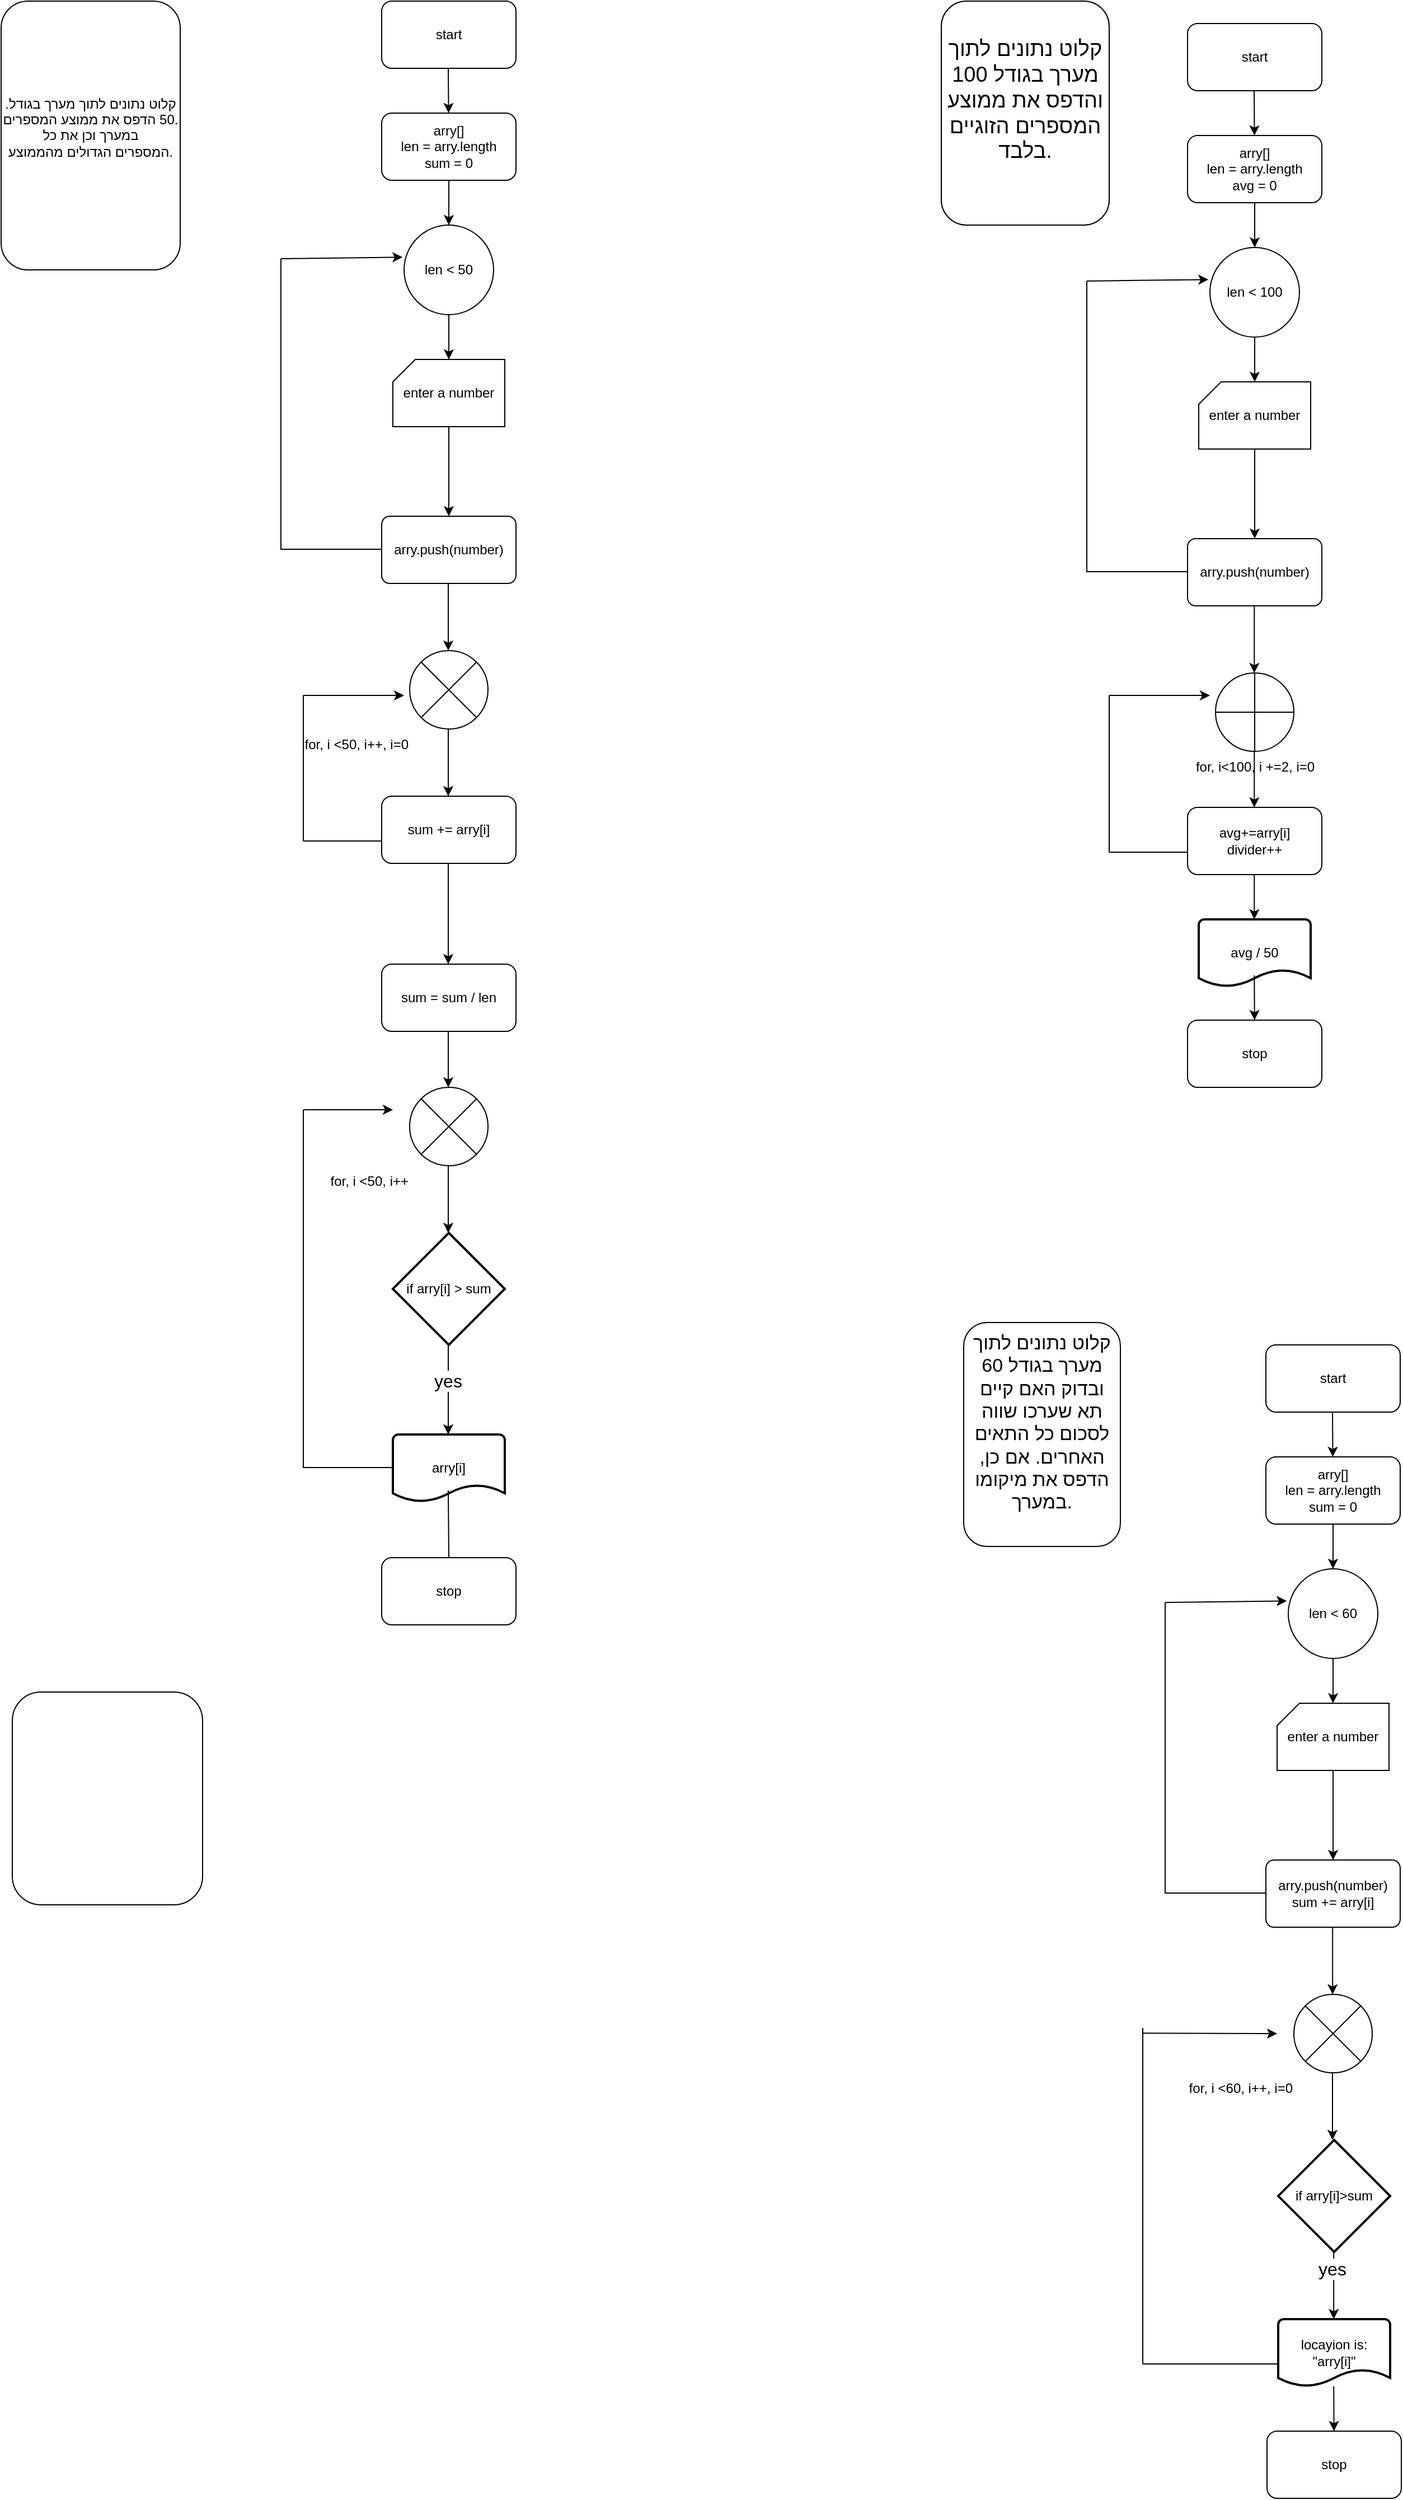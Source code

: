 <mxfile version="22.1.5" type="github">
  <diagram id="C5RBs43oDa-KdzZeNtuy" name="Page-1">
    <mxGraphModel dx="1386" dy="929" grid="1" gridSize="10" guides="1" tooltips="1" connect="1" arrows="1" fold="1" page="1" pageScale="1" pageWidth="827" pageHeight="1169" math="0" shadow="0">
      <root>
        <mxCell id="WIyWlLk6GJQsqaUBKTNV-0" />
        <mxCell id="WIyWlLk6GJQsqaUBKTNV-1" parent="WIyWlLk6GJQsqaUBKTNV-0" />
        <mxCell id="SQix-TSE2oGtdI4UCU8X-0" value="&lt;div&gt;.קלוט נתונים לתוך מערך בגודל .50 הדפס את ממוצע המספרים במערך וכן את כל&lt;/div&gt;&lt;div&gt;המספרים הגדולים מהממוצע.&lt;/div&gt;&lt;div&gt;&lt;br&gt;&lt;/div&gt;" style="rounded=1;whiteSpace=wrap;html=1;" vertex="1" parent="WIyWlLk6GJQsqaUBKTNV-1">
          <mxGeometry y="10" width="160" height="240" as="geometry" />
        </mxCell>
        <mxCell id="SQix-TSE2oGtdI4UCU8X-1" value="start" style="rounded=1;whiteSpace=wrap;html=1;" vertex="1" parent="WIyWlLk6GJQsqaUBKTNV-1">
          <mxGeometry x="340" y="10" width="120" height="60" as="geometry" />
        </mxCell>
        <mxCell id="SQix-TSE2oGtdI4UCU8X-2" value="" style="endArrow=classic;html=1;rounded=0;" edge="1" parent="WIyWlLk6GJQsqaUBKTNV-1" target="SQix-TSE2oGtdI4UCU8X-3">
          <mxGeometry width="50" height="50" relative="1" as="geometry">
            <mxPoint x="399.5" y="70" as="sourcePoint" />
            <mxPoint x="399.5" y="130" as="targetPoint" />
          </mxGeometry>
        </mxCell>
        <mxCell id="SQix-TSE2oGtdI4UCU8X-5" value="" style="edgeStyle=orthogonalEdgeStyle;rounded=0;orthogonalLoop=1;jettySize=auto;html=1;" edge="1" parent="WIyWlLk6GJQsqaUBKTNV-1" source="SQix-TSE2oGtdI4UCU8X-3" target="SQix-TSE2oGtdI4UCU8X-4">
          <mxGeometry relative="1" as="geometry" />
        </mxCell>
        <mxCell id="SQix-TSE2oGtdI4UCU8X-3" value="arry[]&lt;br&gt;len = arry.length&lt;br&gt;sum = 0" style="rounded=1;whiteSpace=wrap;html=1;" vertex="1" parent="WIyWlLk6GJQsqaUBKTNV-1">
          <mxGeometry x="340" y="110" width="120" height="60" as="geometry" />
        </mxCell>
        <mxCell id="SQix-TSE2oGtdI4UCU8X-7" value="" style="edgeStyle=orthogonalEdgeStyle;rounded=0;orthogonalLoop=1;jettySize=auto;html=1;" edge="1" parent="WIyWlLk6GJQsqaUBKTNV-1" source="SQix-TSE2oGtdI4UCU8X-4">
          <mxGeometry relative="1" as="geometry">
            <mxPoint x="400" y="330" as="targetPoint" />
          </mxGeometry>
        </mxCell>
        <mxCell id="SQix-TSE2oGtdI4UCU8X-4" value="len &amp;lt; 50" style="ellipse;whiteSpace=wrap;html=1;rounded=1;" vertex="1" parent="WIyWlLk6GJQsqaUBKTNV-1">
          <mxGeometry x="360" y="210" width="80" height="80" as="geometry" />
        </mxCell>
        <mxCell id="SQix-TSE2oGtdI4UCU8X-10" value="" style="edgeStyle=orthogonalEdgeStyle;rounded=0;orthogonalLoop=1;jettySize=auto;html=1;" edge="1" parent="WIyWlLk6GJQsqaUBKTNV-1" source="SQix-TSE2oGtdI4UCU8X-8" target="SQix-TSE2oGtdI4UCU8X-9">
          <mxGeometry relative="1" as="geometry" />
        </mxCell>
        <mxCell id="SQix-TSE2oGtdI4UCU8X-8" value="enter a number" style="verticalLabelPosition=middle;verticalAlign=middle;html=1;shape=card;whiteSpace=wrap;size=20;arcSize=12;labelPosition=center;align=center;" vertex="1" parent="WIyWlLk6GJQsqaUBKTNV-1">
          <mxGeometry x="350" y="330" width="100" height="60" as="geometry" />
        </mxCell>
        <mxCell id="SQix-TSE2oGtdI4UCU8X-9" value="arry.push(number)" style="rounded=1;whiteSpace=wrap;html=1;arcSize=12;" vertex="1" parent="WIyWlLk6GJQsqaUBKTNV-1">
          <mxGeometry x="340" y="470" width="120" height="60" as="geometry" />
        </mxCell>
        <mxCell id="SQix-TSE2oGtdI4UCU8X-11" value="" style="endArrow=none;html=1;rounded=0;" edge="1" parent="WIyWlLk6GJQsqaUBKTNV-1">
          <mxGeometry width="50" height="50" relative="1" as="geometry">
            <mxPoint x="250" y="499.5" as="sourcePoint" />
            <mxPoint x="340" y="499.5" as="targetPoint" />
          </mxGeometry>
        </mxCell>
        <mxCell id="SQix-TSE2oGtdI4UCU8X-12" value="" style="endArrow=none;html=1;rounded=0;" edge="1" parent="WIyWlLk6GJQsqaUBKTNV-1">
          <mxGeometry width="50" height="50" relative="1" as="geometry">
            <mxPoint x="250" y="500" as="sourcePoint" />
            <mxPoint x="250" y="240" as="targetPoint" />
          </mxGeometry>
        </mxCell>
        <mxCell id="SQix-TSE2oGtdI4UCU8X-14" value="" style="endArrow=classic;html=1;rounded=0;entryX=-0.017;entryY=0.358;entryDx=0;entryDy=0;entryPerimeter=0;" edge="1" parent="WIyWlLk6GJQsqaUBKTNV-1" target="SQix-TSE2oGtdI4UCU8X-4">
          <mxGeometry width="50" height="50" relative="1" as="geometry">
            <mxPoint x="250" y="240" as="sourcePoint" />
            <mxPoint x="310" y="140" as="targetPoint" />
          </mxGeometry>
        </mxCell>
        <mxCell id="SQix-TSE2oGtdI4UCU8X-15" value="" style="endArrow=classic;html=1;rounded=0;" edge="1" parent="WIyWlLk6GJQsqaUBKTNV-1">
          <mxGeometry width="50" height="50" relative="1" as="geometry">
            <mxPoint x="399.5" y="530" as="sourcePoint" />
            <mxPoint x="399.5" y="590" as="targetPoint" />
          </mxGeometry>
        </mxCell>
        <mxCell id="SQix-TSE2oGtdI4UCU8X-16" value="for, i &amp;lt;50, i++, i=0" style="verticalLabelPosition=bottom;verticalAlign=top;html=1;shape=mxgraph.flowchart.or;labelPosition=left;align=right;" vertex="1" parent="WIyWlLk6GJQsqaUBKTNV-1">
          <mxGeometry x="365" y="590" width="70" height="70" as="geometry" />
        </mxCell>
        <mxCell id="SQix-TSE2oGtdI4UCU8X-17" value="" style="endArrow=classic;html=1;rounded=0;" edge="1" parent="WIyWlLk6GJQsqaUBKTNV-1">
          <mxGeometry width="50" height="50" relative="1" as="geometry">
            <mxPoint x="399.5" y="660" as="sourcePoint" />
            <mxPoint x="399.5" y="720" as="targetPoint" />
          </mxGeometry>
        </mxCell>
        <mxCell id="SQix-TSE2oGtdI4UCU8X-18" value="sum += arry[i]" style="rounded=1;whiteSpace=wrap;html=1;" vertex="1" parent="WIyWlLk6GJQsqaUBKTNV-1">
          <mxGeometry x="340" y="720" width="120" height="60" as="geometry" />
        </mxCell>
        <mxCell id="SQix-TSE2oGtdI4UCU8X-19" value="" style="endArrow=none;html=1;rounded=0;" edge="1" parent="WIyWlLk6GJQsqaUBKTNV-1">
          <mxGeometry width="50" height="50" relative="1" as="geometry">
            <mxPoint x="270" y="760" as="sourcePoint" />
            <mxPoint x="340" y="760" as="targetPoint" />
          </mxGeometry>
        </mxCell>
        <mxCell id="SQix-TSE2oGtdI4UCU8X-21" value="" style="endArrow=none;html=1;rounded=0;" edge="1" parent="WIyWlLk6GJQsqaUBKTNV-1">
          <mxGeometry width="50" height="50" relative="1" as="geometry">
            <mxPoint x="270" y="760" as="sourcePoint" />
            <mxPoint x="270" y="630" as="targetPoint" />
          </mxGeometry>
        </mxCell>
        <mxCell id="SQix-TSE2oGtdI4UCU8X-23" value="" style="endArrow=classic;html=1;rounded=0;" edge="1" parent="WIyWlLk6GJQsqaUBKTNV-1">
          <mxGeometry width="50" height="50" relative="1" as="geometry">
            <mxPoint x="270" y="630" as="sourcePoint" />
            <mxPoint x="360" y="630" as="targetPoint" />
          </mxGeometry>
        </mxCell>
        <mxCell id="SQix-TSE2oGtdI4UCU8X-25" value="" style="endArrow=classic;html=1;rounded=0;" edge="1" parent="WIyWlLk6GJQsqaUBKTNV-1">
          <mxGeometry width="50" height="50" relative="1" as="geometry">
            <mxPoint x="399.5" y="780" as="sourcePoint" />
            <mxPoint x="399.5" y="870" as="targetPoint" />
          </mxGeometry>
        </mxCell>
        <mxCell id="SQix-TSE2oGtdI4UCU8X-26" value="sum = sum / len" style="rounded=1;whiteSpace=wrap;html=1;" vertex="1" parent="WIyWlLk6GJQsqaUBKTNV-1">
          <mxGeometry x="340" y="870" width="120" height="60" as="geometry" />
        </mxCell>
        <mxCell id="SQix-TSE2oGtdI4UCU8X-28" value="" style="endArrow=classic;html=1;rounded=0;" edge="1" parent="WIyWlLk6GJQsqaUBKTNV-1">
          <mxGeometry width="50" height="50" relative="1" as="geometry">
            <mxPoint x="399.5" y="930" as="sourcePoint" />
            <mxPoint x="399.5" y="980" as="targetPoint" />
          </mxGeometry>
        </mxCell>
        <mxCell id="SQix-TSE2oGtdI4UCU8X-29" value="for, i &amp;lt;50, i++" style="verticalLabelPosition=bottom;verticalAlign=top;html=1;shape=mxgraph.flowchart.or;labelPosition=left;align=right;" vertex="1" parent="WIyWlLk6GJQsqaUBKTNV-1">
          <mxGeometry x="365" y="980" width="70" height="70" as="geometry" />
        </mxCell>
        <mxCell id="SQix-TSE2oGtdI4UCU8X-30" value="" style="endArrow=classic;html=1;rounded=0;" edge="1" parent="WIyWlLk6GJQsqaUBKTNV-1">
          <mxGeometry width="50" height="50" relative="1" as="geometry">
            <mxPoint x="399.5" y="1050" as="sourcePoint" />
            <mxPoint x="399.5" y="1110" as="targetPoint" />
          </mxGeometry>
        </mxCell>
        <mxCell id="SQix-TSE2oGtdI4UCU8X-31" value="if arry[i] &amp;gt; sum" style="strokeWidth=2;html=1;shape=mxgraph.flowchart.decision;whiteSpace=wrap;" vertex="1" parent="WIyWlLk6GJQsqaUBKTNV-1">
          <mxGeometry x="350" y="1110" width="100" height="100" as="geometry" />
        </mxCell>
        <mxCell id="SQix-TSE2oGtdI4UCU8X-32" value="" style="endArrow=none;html=1;rounded=0;" edge="1" parent="WIyWlLk6GJQsqaUBKTNV-1">
          <mxGeometry width="50" height="50" relative="1" as="geometry">
            <mxPoint x="270" y="1319.5" as="sourcePoint" />
            <mxPoint x="350" y="1319.5" as="targetPoint" />
          </mxGeometry>
        </mxCell>
        <mxCell id="SQix-TSE2oGtdI4UCU8X-33" value="" style="endArrow=none;html=1;rounded=0;" edge="1" parent="WIyWlLk6GJQsqaUBKTNV-1">
          <mxGeometry width="50" height="50" relative="1" as="geometry">
            <mxPoint x="270" y="1320" as="sourcePoint" />
            <mxPoint x="270" y="1000" as="targetPoint" />
          </mxGeometry>
        </mxCell>
        <mxCell id="SQix-TSE2oGtdI4UCU8X-35" value="" style="endArrow=classic;html=1;rounded=0;" edge="1" parent="WIyWlLk6GJQsqaUBKTNV-1">
          <mxGeometry width="50" height="50" relative="1" as="geometry">
            <mxPoint x="270" y="1000" as="sourcePoint" />
            <mxPoint x="350" y="1000" as="targetPoint" />
          </mxGeometry>
        </mxCell>
        <mxCell id="SQix-TSE2oGtdI4UCU8X-37" value="" style="endArrow=classic;html=1;rounded=0;" edge="1" parent="WIyWlLk6GJQsqaUBKTNV-1">
          <mxGeometry width="50" height="50" relative="1" as="geometry">
            <mxPoint x="399.5" y="1210" as="sourcePoint" />
            <mxPoint x="399.5" y="1290" as="targetPoint" />
          </mxGeometry>
        </mxCell>
        <mxCell id="SQix-TSE2oGtdI4UCU8X-38" value="yes" style="edgeLabel;html=1;align=center;verticalAlign=middle;resizable=0;points=[];fontSize=16;" vertex="1" connectable="0" parent="SQix-TSE2oGtdI4UCU8X-37">
          <mxGeometry x="-0.2" y="-1" relative="1" as="geometry">
            <mxPoint as="offset" />
          </mxGeometry>
        </mxCell>
        <mxCell id="SQix-TSE2oGtdI4UCU8X-39" value="arry[i]" style="strokeWidth=2;html=1;shape=mxgraph.flowchart.document2;whiteSpace=wrap;size=0.25;" vertex="1" parent="WIyWlLk6GJQsqaUBKTNV-1">
          <mxGeometry x="350" y="1290" width="100" height="60" as="geometry" />
        </mxCell>
        <mxCell id="SQix-TSE2oGtdI4UCU8X-40" value="" style="endArrow=none;html=1;rounded=0;" edge="1" parent="WIyWlLk6GJQsqaUBKTNV-1">
          <mxGeometry width="50" height="50" relative="1" as="geometry">
            <mxPoint x="400" y="1400" as="sourcePoint" />
            <mxPoint x="399.5" y="1340" as="targetPoint" />
          </mxGeometry>
        </mxCell>
        <mxCell id="SQix-TSE2oGtdI4UCU8X-41" value="stop" style="rounded=1;whiteSpace=wrap;html=1;" vertex="1" parent="WIyWlLk6GJQsqaUBKTNV-1">
          <mxGeometry x="340" y="1400" width="120" height="60" as="geometry" />
        </mxCell>
        <mxCell id="SQix-TSE2oGtdI4UCU8X-42" value="&lt;div style=&quot;font-size: 19px;&quot;&gt;קלוט נתונים לתוך מערך בגודל 100 והדפס את ממוצע המספרים הזוגיים בלבד.&lt;/div&gt;&lt;div style=&quot;font-size: 19px;&quot;&gt;&lt;br style=&quot;font-size: 19px;&quot;&gt;&lt;/div&gt;" style="rounded=1;whiteSpace=wrap;html=1;fontSize=19;" vertex="1" parent="WIyWlLk6GJQsqaUBKTNV-1">
          <mxGeometry x="840" y="10" width="150" height="200" as="geometry" />
        </mxCell>
        <mxCell id="SQix-TSE2oGtdI4UCU8X-43" value="start" style="rounded=1;whiteSpace=wrap;html=1;" vertex="1" parent="WIyWlLk6GJQsqaUBKTNV-1">
          <mxGeometry x="1060" y="30" width="120" height="60" as="geometry" />
        </mxCell>
        <mxCell id="SQix-TSE2oGtdI4UCU8X-44" value="" style="endArrow=classic;html=1;rounded=0;" edge="1" parent="WIyWlLk6GJQsqaUBKTNV-1" target="SQix-TSE2oGtdI4UCU8X-46">
          <mxGeometry width="50" height="50" relative="1" as="geometry">
            <mxPoint x="1119.5" y="90" as="sourcePoint" />
            <mxPoint x="1119.5" y="150" as="targetPoint" />
          </mxGeometry>
        </mxCell>
        <mxCell id="SQix-TSE2oGtdI4UCU8X-45" value="" style="edgeStyle=orthogonalEdgeStyle;rounded=0;orthogonalLoop=1;jettySize=auto;html=1;" edge="1" parent="WIyWlLk6GJQsqaUBKTNV-1" source="SQix-TSE2oGtdI4UCU8X-46" target="SQix-TSE2oGtdI4UCU8X-48">
          <mxGeometry relative="1" as="geometry" />
        </mxCell>
        <mxCell id="SQix-TSE2oGtdI4UCU8X-46" value="arry[]&lt;br&gt;len = arry.length&lt;br&gt;avg = 0" style="rounded=1;whiteSpace=wrap;html=1;" vertex="1" parent="WIyWlLk6GJQsqaUBKTNV-1">
          <mxGeometry x="1060" y="130" width="120" height="60" as="geometry" />
        </mxCell>
        <mxCell id="SQix-TSE2oGtdI4UCU8X-47" value="" style="edgeStyle=orthogonalEdgeStyle;rounded=0;orthogonalLoop=1;jettySize=auto;html=1;" edge="1" parent="WIyWlLk6GJQsqaUBKTNV-1" source="SQix-TSE2oGtdI4UCU8X-48">
          <mxGeometry relative="1" as="geometry">
            <mxPoint x="1120" y="350" as="targetPoint" />
          </mxGeometry>
        </mxCell>
        <mxCell id="SQix-TSE2oGtdI4UCU8X-48" value="len &amp;lt; 100" style="ellipse;whiteSpace=wrap;html=1;rounded=1;" vertex="1" parent="WIyWlLk6GJQsqaUBKTNV-1">
          <mxGeometry x="1080" y="230" width="80" height="80" as="geometry" />
        </mxCell>
        <mxCell id="SQix-TSE2oGtdI4UCU8X-49" value="" style="edgeStyle=orthogonalEdgeStyle;rounded=0;orthogonalLoop=1;jettySize=auto;html=1;" edge="1" parent="WIyWlLk6GJQsqaUBKTNV-1" source="SQix-TSE2oGtdI4UCU8X-50" target="SQix-TSE2oGtdI4UCU8X-51">
          <mxGeometry relative="1" as="geometry" />
        </mxCell>
        <mxCell id="SQix-TSE2oGtdI4UCU8X-50" value="enter a number" style="verticalLabelPosition=middle;verticalAlign=middle;html=1;shape=card;whiteSpace=wrap;size=20;arcSize=12;labelPosition=center;align=center;" vertex="1" parent="WIyWlLk6GJQsqaUBKTNV-1">
          <mxGeometry x="1070" y="350" width="100" height="60" as="geometry" />
        </mxCell>
        <mxCell id="SQix-TSE2oGtdI4UCU8X-51" value="arry.push(number)" style="rounded=1;whiteSpace=wrap;html=1;arcSize=12;" vertex="1" parent="WIyWlLk6GJQsqaUBKTNV-1">
          <mxGeometry x="1060" y="490" width="120" height="60" as="geometry" />
        </mxCell>
        <mxCell id="SQix-TSE2oGtdI4UCU8X-52" value="" style="endArrow=none;html=1;rounded=0;" edge="1" parent="WIyWlLk6GJQsqaUBKTNV-1">
          <mxGeometry width="50" height="50" relative="1" as="geometry">
            <mxPoint x="970" y="519.5" as="sourcePoint" />
            <mxPoint x="1060" y="519.5" as="targetPoint" />
          </mxGeometry>
        </mxCell>
        <mxCell id="SQix-TSE2oGtdI4UCU8X-53" value="" style="endArrow=none;html=1;rounded=0;" edge="1" parent="WIyWlLk6GJQsqaUBKTNV-1">
          <mxGeometry width="50" height="50" relative="1" as="geometry">
            <mxPoint x="970" y="520" as="sourcePoint" />
            <mxPoint x="970" y="260" as="targetPoint" />
          </mxGeometry>
        </mxCell>
        <mxCell id="SQix-TSE2oGtdI4UCU8X-54" value="" style="endArrow=classic;html=1;rounded=0;entryX=-0.017;entryY=0.358;entryDx=0;entryDy=0;entryPerimeter=0;" edge="1" parent="WIyWlLk6GJQsqaUBKTNV-1" target="SQix-TSE2oGtdI4UCU8X-48">
          <mxGeometry width="50" height="50" relative="1" as="geometry">
            <mxPoint x="970" y="260" as="sourcePoint" />
            <mxPoint x="1030" y="160" as="targetPoint" />
          </mxGeometry>
        </mxCell>
        <mxCell id="SQix-TSE2oGtdI4UCU8X-55" value="" style="endArrow=classic;html=1;rounded=0;" edge="1" parent="WIyWlLk6GJQsqaUBKTNV-1">
          <mxGeometry width="50" height="50" relative="1" as="geometry">
            <mxPoint x="1119.66" y="550" as="sourcePoint" />
            <mxPoint x="1119.66" y="610" as="targetPoint" />
          </mxGeometry>
        </mxCell>
        <mxCell id="SQix-TSE2oGtdI4UCU8X-56" value="for, i&amp;lt;100, i +=2, i=0" style="verticalLabelPosition=bottom;verticalAlign=top;html=1;shape=mxgraph.flowchart.summing_function;" vertex="1" parent="WIyWlLk6GJQsqaUBKTNV-1">
          <mxGeometry x="1085" y="610" width="70" height="70" as="geometry" />
        </mxCell>
        <mxCell id="SQix-TSE2oGtdI4UCU8X-57" value="" style="endArrow=classic;html=1;rounded=0;" edge="1" parent="WIyWlLk6GJQsqaUBKTNV-1">
          <mxGeometry width="50" height="50" relative="1" as="geometry">
            <mxPoint x="1119.66" y="680" as="sourcePoint" />
            <mxPoint x="1119.66" y="730" as="targetPoint" />
          </mxGeometry>
        </mxCell>
        <mxCell id="SQix-TSE2oGtdI4UCU8X-58" value="avg+=arry[i]&lt;br&gt;divider++" style="rounded=1;whiteSpace=wrap;html=1;" vertex="1" parent="WIyWlLk6GJQsqaUBKTNV-1">
          <mxGeometry x="1060" y="730" width="120" height="60" as="geometry" />
        </mxCell>
        <mxCell id="SQix-TSE2oGtdI4UCU8X-59" value="" style="endArrow=none;html=1;rounded=0;" edge="1" parent="WIyWlLk6GJQsqaUBKTNV-1">
          <mxGeometry width="50" height="50" relative="1" as="geometry">
            <mxPoint x="990" y="770" as="sourcePoint" />
            <mxPoint x="1060" y="770" as="targetPoint" />
          </mxGeometry>
        </mxCell>
        <mxCell id="SQix-TSE2oGtdI4UCU8X-60" value="" style="endArrow=none;html=1;rounded=0;" edge="1" parent="WIyWlLk6GJQsqaUBKTNV-1">
          <mxGeometry width="50" height="50" relative="1" as="geometry">
            <mxPoint x="990" y="770" as="sourcePoint" />
            <mxPoint x="990" y="630" as="targetPoint" />
          </mxGeometry>
        </mxCell>
        <mxCell id="SQix-TSE2oGtdI4UCU8X-61" value="" style="endArrow=classic;html=1;rounded=0;" edge="1" parent="WIyWlLk6GJQsqaUBKTNV-1">
          <mxGeometry width="50" height="50" relative="1" as="geometry">
            <mxPoint x="990" y="630" as="sourcePoint" />
            <mxPoint x="1080" y="630" as="targetPoint" />
          </mxGeometry>
        </mxCell>
        <mxCell id="SQix-TSE2oGtdI4UCU8X-62" value="" style="endArrow=classic;html=1;rounded=0;" edge="1" parent="WIyWlLk6GJQsqaUBKTNV-1">
          <mxGeometry width="50" height="50" relative="1" as="geometry">
            <mxPoint x="1119.66" y="790" as="sourcePoint" />
            <mxPoint x="1119.66" y="830" as="targetPoint" />
          </mxGeometry>
        </mxCell>
        <mxCell id="SQix-TSE2oGtdI4UCU8X-63" value="avg / 50" style="strokeWidth=2;html=1;shape=mxgraph.flowchart.document2;whiteSpace=wrap;size=0.25;" vertex="1" parent="WIyWlLk6GJQsqaUBKTNV-1">
          <mxGeometry x="1070" y="830" width="100" height="60" as="geometry" />
        </mxCell>
        <mxCell id="SQix-TSE2oGtdI4UCU8X-64" value="" style="endArrow=classic;html=1;rounded=0;" edge="1" parent="WIyWlLk6GJQsqaUBKTNV-1" target="SQix-TSE2oGtdI4UCU8X-65">
          <mxGeometry width="50" height="50" relative="1" as="geometry">
            <mxPoint x="1119.66" y="880" as="sourcePoint" />
            <mxPoint x="1119.66" y="930" as="targetPoint" />
          </mxGeometry>
        </mxCell>
        <mxCell id="SQix-TSE2oGtdI4UCU8X-65" value="stop" style="rounded=1;whiteSpace=wrap;html=1;" vertex="1" parent="WIyWlLk6GJQsqaUBKTNV-1">
          <mxGeometry x="1060" y="920" width="120" height="60" as="geometry" />
        </mxCell>
        <mxCell id="SQix-TSE2oGtdI4UCU8X-66" value="&lt;div style=&quot;font-size: 17px;&quot;&gt;קלוט נתונים לתוך מערך בגודל 60 ובדוק האם קיים תא שערכו שווה לסכום כל התאים&lt;/div&gt;&lt;div style=&quot;font-size: 17px;&quot;&gt;האחרים. אם כן, הדפס את מיקומו במערך.&lt;/div&gt;&lt;div style=&quot;font-size: 17px;&quot;&gt;&lt;br style=&quot;font-size: 17px;&quot;&gt;&lt;/div&gt;" style="rounded=1;whiteSpace=wrap;html=1;fontSize=17;" vertex="1" parent="WIyWlLk6GJQsqaUBKTNV-1">
          <mxGeometry x="860" y="1190" width="140" height="200" as="geometry" />
        </mxCell>
        <mxCell id="SQix-TSE2oGtdI4UCU8X-67" value="start" style="rounded=1;whiteSpace=wrap;html=1;" vertex="1" parent="WIyWlLk6GJQsqaUBKTNV-1">
          <mxGeometry x="1130" y="1210" width="120" height="60" as="geometry" />
        </mxCell>
        <mxCell id="SQix-TSE2oGtdI4UCU8X-68" value="" style="endArrow=classic;html=1;rounded=0;" edge="1" parent="WIyWlLk6GJQsqaUBKTNV-1" target="SQix-TSE2oGtdI4UCU8X-70">
          <mxGeometry width="50" height="50" relative="1" as="geometry">
            <mxPoint x="1189.5" y="1270" as="sourcePoint" />
            <mxPoint x="1189.5" y="1330" as="targetPoint" />
          </mxGeometry>
        </mxCell>
        <mxCell id="SQix-TSE2oGtdI4UCU8X-69" value="" style="edgeStyle=orthogonalEdgeStyle;rounded=0;orthogonalLoop=1;jettySize=auto;html=1;" edge="1" parent="WIyWlLk6GJQsqaUBKTNV-1" source="SQix-TSE2oGtdI4UCU8X-70" target="SQix-TSE2oGtdI4UCU8X-72">
          <mxGeometry relative="1" as="geometry" />
        </mxCell>
        <mxCell id="SQix-TSE2oGtdI4UCU8X-70" value="arry[]&lt;br&gt;len = arry.length&lt;br&gt;sum = 0" style="rounded=1;whiteSpace=wrap;html=1;" vertex="1" parent="WIyWlLk6GJQsqaUBKTNV-1">
          <mxGeometry x="1130" y="1310" width="120" height="60" as="geometry" />
        </mxCell>
        <mxCell id="SQix-TSE2oGtdI4UCU8X-71" value="" style="edgeStyle=orthogonalEdgeStyle;rounded=0;orthogonalLoop=1;jettySize=auto;html=1;" edge="1" parent="WIyWlLk6GJQsqaUBKTNV-1" source="SQix-TSE2oGtdI4UCU8X-72">
          <mxGeometry relative="1" as="geometry">
            <mxPoint x="1190" y="1530" as="targetPoint" />
          </mxGeometry>
        </mxCell>
        <mxCell id="SQix-TSE2oGtdI4UCU8X-72" value="len &amp;lt; 60" style="ellipse;whiteSpace=wrap;html=1;rounded=1;" vertex="1" parent="WIyWlLk6GJQsqaUBKTNV-1">
          <mxGeometry x="1150" y="1410" width="80" height="80" as="geometry" />
        </mxCell>
        <mxCell id="SQix-TSE2oGtdI4UCU8X-73" value="" style="edgeStyle=orthogonalEdgeStyle;rounded=0;orthogonalLoop=1;jettySize=auto;html=1;" edge="1" parent="WIyWlLk6GJQsqaUBKTNV-1" source="SQix-TSE2oGtdI4UCU8X-74" target="SQix-TSE2oGtdI4UCU8X-75">
          <mxGeometry relative="1" as="geometry" />
        </mxCell>
        <mxCell id="SQix-TSE2oGtdI4UCU8X-74" value="enter a number" style="verticalLabelPosition=middle;verticalAlign=middle;html=1;shape=card;whiteSpace=wrap;size=20;arcSize=12;labelPosition=center;align=center;" vertex="1" parent="WIyWlLk6GJQsqaUBKTNV-1">
          <mxGeometry x="1140" y="1530" width="100" height="60" as="geometry" />
        </mxCell>
        <mxCell id="SQix-TSE2oGtdI4UCU8X-75" value="arry.push(number)&lt;br&gt;sum += arry[i]" style="rounded=1;whiteSpace=wrap;html=1;arcSize=12;" vertex="1" parent="WIyWlLk6GJQsqaUBKTNV-1">
          <mxGeometry x="1130" y="1670" width="120" height="60" as="geometry" />
        </mxCell>
        <mxCell id="SQix-TSE2oGtdI4UCU8X-76" value="" style="endArrow=none;html=1;rounded=0;" edge="1" parent="WIyWlLk6GJQsqaUBKTNV-1">
          <mxGeometry width="50" height="50" relative="1" as="geometry">
            <mxPoint x="1040" y="1699.5" as="sourcePoint" />
            <mxPoint x="1130" y="1699.5" as="targetPoint" />
          </mxGeometry>
        </mxCell>
        <mxCell id="SQix-TSE2oGtdI4UCU8X-77" value="" style="endArrow=none;html=1;rounded=0;" edge="1" parent="WIyWlLk6GJQsqaUBKTNV-1">
          <mxGeometry width="50" height="50" relative="1" as="geometry">
            <mxPoint x="1040" y="1700" as="sourcePoint" />
            <mxPoint x="1040" y="1440" as="targetPoint" />
          </mxGeometry>
        </mxCell>
        <mxCell id="SQix-TSE2oGtdI4UCU8X-78" value="" style="endArrow=classic;html=1;rounded=0;entryX=-0.017;entryY=0.358;entryDx=0;entryDy=0;entryPerimeter=0;" edge="1" parent="WIyWlLk6GJQsqaUBKTNV-1" target="SQix-TSE2oGtdI4UCU8X-72">
          <mxGeometry width="50" height="50" relative="1" as="geometry">
            <mxPoint x="1040" y="1440" as="sourcePoint" />
            <mxPoint x="1100" y="1340" as="targetPoint" />
          </mxGeometry>
        </mxCell>
        <mxCell id="SQix-TSE2oGtdI4UCU8X-85" value="" style="endArrow=classic;html=1;rounded=0;" edge="1" parent="WIyWlLk6GJQsqaUBKTNV-1">
          <mxGeometry width="50" height="50" relative="1" as="geometry">
            <mxPoint x="1189.6" y="1730" as="sourcePoint" />
            <mxPoint x="1189.6" y="1790" as="targetPoint" />
          </mxGeometry>
        </mxCell>
        <mxCell id="SQix-TSE2oGtdI4UCU8X-87" value="for, i &amp;lt;60, i++, i=0" style="verticalLabelPosition=bottom;verticalAlign=top;html=1;shape=mxgraph.flowchart.or;labelPosition=left;align=right;" vertex="1" parent="WIyWlLk6GJQsqaUBKTNV-1">
          <mxGeometry x="1155" y="1790" width="70" height="70" as="geometry" />
        </mxCell>
        <mxCell id="SQix-TSE2oGtdI4UCU8X-88" value="" style="endArrow=classic;html=1;rounded=0;" edge="1" parent="WIyWlLk6GJQsqaUBKTNV-1">
          <mxGeometry width="50" height="50" relative="1" as="geometry">
            <mxPoint x="1189.5" y="1860" as="sourcePoint" />
            <mxPoint x="1189.5" y="1920" as="targetPoint" />
          </mxGeometry>
        </mxCell>
        <mxCell id="SQix-TSE2oGtdI4UCU8X-90" value="" style="endArrow=none;html=1;rounded=0;" edge="1" parent="WIyWlLk6GJQsqaUBKTNV-1">
          <mxGeometry width="50" height="50" relative="1" as="geometry">
            <mxPoint x="1020" y="2120" as="sourcePoint" />
            <mxPoint x="1140" y="2120" as="targetPoint" />
          </mxGeometry>
        </mxCell>
        <mxCell id="SQix-TSE2oGtdI4UCU8X-91" value="" style="endArrow=none;html=1;rounded=0;" edge="1" parent="WIyWlLk6GJQsqaUBKTNV-1">
          <mxGeometry width="50" height="50" relative="1" as="geometry">
            <mxPoint x="1020" y="2120" as="sourcePoint" />
            <mxPoint x="1020" y="1820" as="targetPoint" />
          </mxGeometry>
        </mxCell>
        <mxCell id="SQix-TSE2oGtdI4UCU8X-92" value="" style="endArrow=classic;html=1;rounded=0;" edge="1" parent="WIyWlLk6GJQsqaUBKTNV-1">
          <mxGeometry width="50" height="50" relative="1" as="geometry">
            <mxPoint x="1020" y="1824.6" as="sourcePoint" />
            <mxPoint x="1140" y="1825" as="targetPoint" />
          </mxGeometry>
        </mxCell>
        <mxCell id="SQix-TSE2oGtdI4UCU8X-93" value="if arry[i]&amp;gt;sum" style="strokeWidth=2;html=1;shape=mxgraph.flowchart.decision;whiteSpace=wrap;" vertex="1" parent="WIyWlLk6GJQsqaUBKTNV-1">
          <mxGeometry x="1141" y="1920" width="100" height="100" as="geometry" />
        </mxCell>
        <mxCell id="SQix-TSE2oGtdI4UCU8X-94" value="" style="endArrow=classic;html=1;rounded=0;" edge="1" parent="WIyWlLk6GJQsqaUBKTNV-1">
          <mxGeometry width="50" height="50" relative="1" as="geometry">
            <mxPoint x="1190.6" y="2020" as="sourcePoint" />
            <mxPoint x="1190.6" y="2080" as="targetPoint" />
          </mxGeometry>
        </mxCell>
        <mxCell id="SQix-TSE2oGtdI4UCU8X-95" value="yes" style="edgeLabel;html=1;align=center;verticalAlign=middle;resizable=0;points=[];fontSize=16;" vertex="1" connectable="0" parent="SQix-TSE2oGtdI4UCU8X-94">
          <mxGeometry x="-0.511" y="-2" relative="1" as="geometry">
            <mxPoint as="offset" />
          </mxGeometry>
        </mxCell>
        <mxCell id="SQix-TSE2oGtdI4UCU8X-96" value="locayion is: &quot;arry[i]&quot;" style="strokeWidth=2;html=1;shape=mxgraph.flowchart.document2;whiteSpace=wrap;size=0.25;" vertex="1" parent="WIyWlLk6GJQsqaUBKTNV-1">
          <mxGeometry x="1141" y="2080" width="100" height="60" as="geometry" />
        </mxCell>
        <mxCell id="SQix-TSE2oGtdI4UCU8X-97" value="" style="endArrow=classic;html=1;rounded=0;" edge="1" parent="WIyWlLk6GJQsqaUBKTNV-1" target="SQix-TSE2oGtdI4UCU8X-98">
          <mxGeometry width="50" height="50" relative="1" as="geometry">
            <mxPoint x="1190.6" y="2140" as="sourcePoint" />
            <mxPoint x="1190.6" y="2210" as="targetPoint" />
          </mxGeometry>
        </mxCell>
        <mxCell id="SQix-TSE2oGtdI4UCU8X-98" value="stop" style="rounded=1;whiteSpace=wrap;html=1;" vertex="1" parent="WIyWlLk6GJQsqaUBKTNV-1">
          <mxGeometry x="1131" y="2180" width="120" height="60" as="geometry" />
        </mxCell>
        <mxCell id="SQix-TSE2oGtdI4UCU8X-99" value="" style="rounded=1;whiteSpace=wrap;html=1;" vertex="1" parent="WIyWlLk6GJQsqaUBKTNV-1">
          <mxGeometry x="10" y="1520" width="170" height="190" as="geometry" />
        </mxCell>
      </root>
    </mxGraphModel>
  </diagram>
</mxfile>
